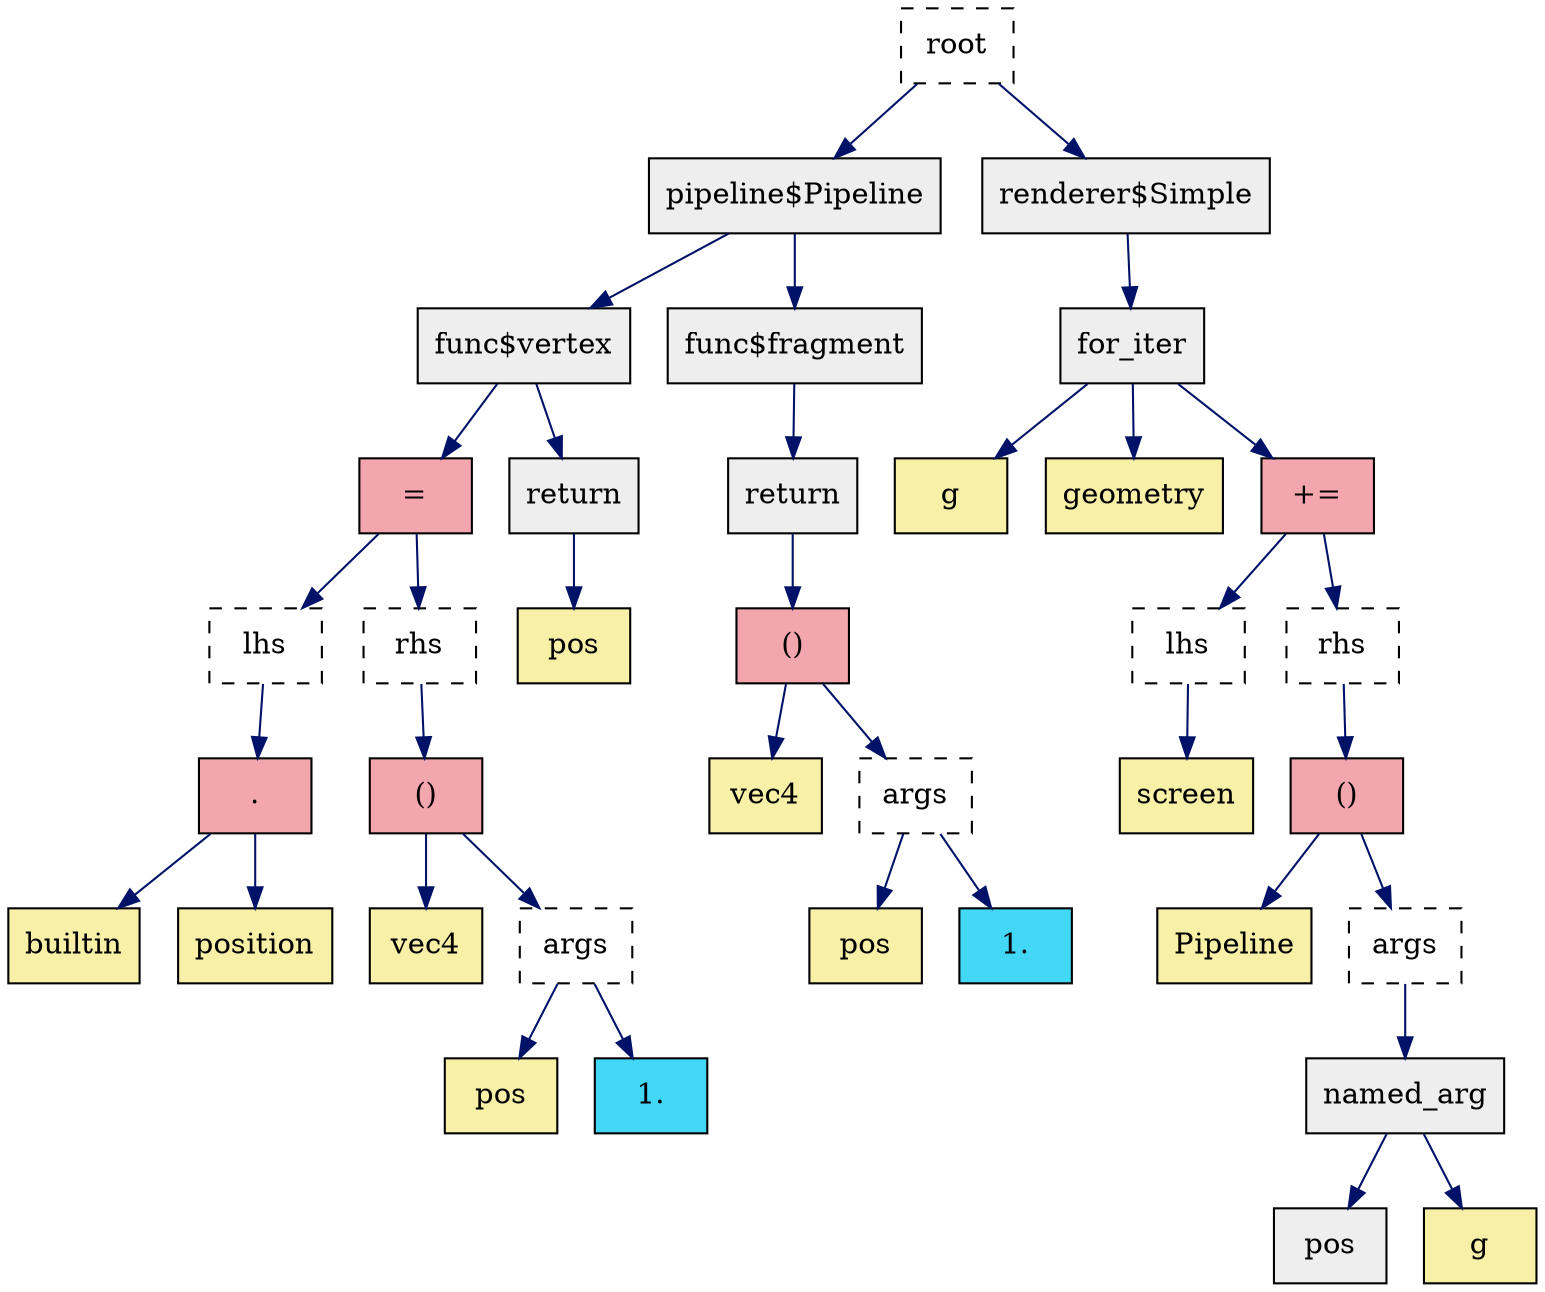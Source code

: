 digraph G {
  ordering=out;
  0 [fillcolor="#777777", shape=box, label="root", style="dashed", ];
  1 [fillcolor="#EEEEEE", shape=box, label="pipeline$Pipeline",
     style="filled", ];
  2 [fillcolor="#EEEEEE", shape=box, label="func$vertex", style="filled", ];
  3 [fillcolor="#F4A6AE", shape=box, label="=", style="filled", ];
  4 [fillcolor="#777777", shape=box, label="lhs", style="dashed", ];
  5 [fillcolor="#777777", shape=box, label="rhs", style="dashed", ];
  6 [fillcolor="#F4A6AE", shape=box, label=".", style="filled", ];
  7 [fillcolor="#F9F0A7", shape=box, label="builtin", style="filled", ];
  8 [fillcolor="#F9F0A7", shape=box, label="position", style="filled", ];
  9 [fillcolor="#F4A6AE", shape=box, label="()", style="filled", ];
  10 [fillcolor="#F9F0A7", shape=box, label="vec4", style="filled", ];
  11 [fillcolor="#777777", shape=box, label="args", style="dashed", ];
  12 [fillcolor="#F9F0A7", shape=box, label="pos", style="filled", ];
  13 [fillcolor="#42D7F4", shape=box, label="1.", style="filled", ];
  14 [fillcolor="#EEEEEE", shape=box, label="return", style="filled", ];
  15 [fillcolor="#F9F0A7", shape=box, label="pos", style="filled", ];
  16 [fillcolor="#EEEEEE", shape=box, label="func$fragment", style="filled", ];
  17 [fillcolor="#EEEEEE", shape=box, label="return", style="filled", ];
  18 [fillcolor="#F4A6AE", shape=box, label="()", style="filled", ];
  19 [fillcolor="#F9F0A7", shape=box, label="vec4", style="filled", ];
  20 [fillcolor="#777777", shape=box, label="args", style="dashed", ];
  21 [fillcolor="#F9F0A7", shape=box, label="pos", style="filled", ];
  22 [fillcolor="#42D7F4", shape=box, label="1.", style="filled", ];
  23 [fillcolor="#EEEEEE", shape=box, label="renderer$Simple",
      style="filled", ];
  24 [fillcolor="#EEEEEE", shape=box, label="for_iter", style="filled", ];
  25 [fillcolor="#F9F0A7", shape=box, label="g", style="filled", ];
  26 [fillcolor="#F9F0A7", shape=box, label="geometry", style="filled", ];
  27 [fillcolor="#F4A6AE", shape=box, label="+=", style="filled", ];
  28 [fillcolor="#777777", shape=box, label="lhs", style="dashed", ];
  29 [fillcolor="#777777", shape=box, label="rhs", style="dashed", ];
  30 [fillcolor="#F9F0A7", shape=box, label="screen", style="filled", ];
  31 [fillcolor="#F4A6AE", shape=box, label="()", style="filled", ];
  32 [fillcolor="#F9F0A7", shape=box, label="Pipeline", style="filled", ];
  33 [fillcolor="#777777", shape=box, label="args", style="dashed", ];
  34 [fillcolor="#EEEEEE", shape=box, label="named_arg", style="filled", ];
  35 [fillcolor="#EEEEEE", shape=box, label="pos", style="filled", ];
  36 [fillcolor="#F9F0A7", shape=box, label="g", style="filled", ];
  
  
  0 -> 1 [color="#001267", ];
  0 -> 23 [color="#001267", ];
  1 -> 2 [color="#001267", ];
  1 -> 16 [color="#001267", ];
  2 -> 3 [color="#001267", ];
  2 -> 14 [color="#001267", ];
  3 -> 4 [color="#001267", ];
  3 -> 5 [color="#001267", ];
  4 -> 6 [color="#001267", ];
  5 -> 9 [color="#001267", ];
  6 -> 7 [color="#001267", ];
  6 -> 8 [color="#001267", ];
  9 -> 10 [color="#001267", ];
  9 -> 11 [color="#001267", ];
  11 -> 12 [color="#001267", ];
  11 -> 13 [color="#001267", ];
  14 -> 15 [color="#001267", ];
  16 -> 17 [color="#001267", ];
  17 -> 18 [color="#001267", ];
  18 -> 19 [color="#001267", ];
  18 -> 20 [color="#001267", ];
  20 -> 21 [color="#001267", ];
  20 -> 22 [color="#001267", ];
  23 -> 24 [color="#001267", ];
  24 -> 25 [color="#001267", ];
  24 -> 26 [color="#001267", ];
  24 -> 27 [color="#001267", ];
  27 -> 28 [color="#001267", ];
  27 -> 29 [color="#001267", ];
  28 -> 30 [color="#001267", ];
  29 -> 31 [color="#001267", ];
  31 -> 32 [color="#001267", ];
  31 -> 33 [color="#001267", ];
  33 -> 34 [color="#001267", ];
  34 -> 35 [color="#001267", ];
  34 -> 36 [color="#001267", ];
  
  }